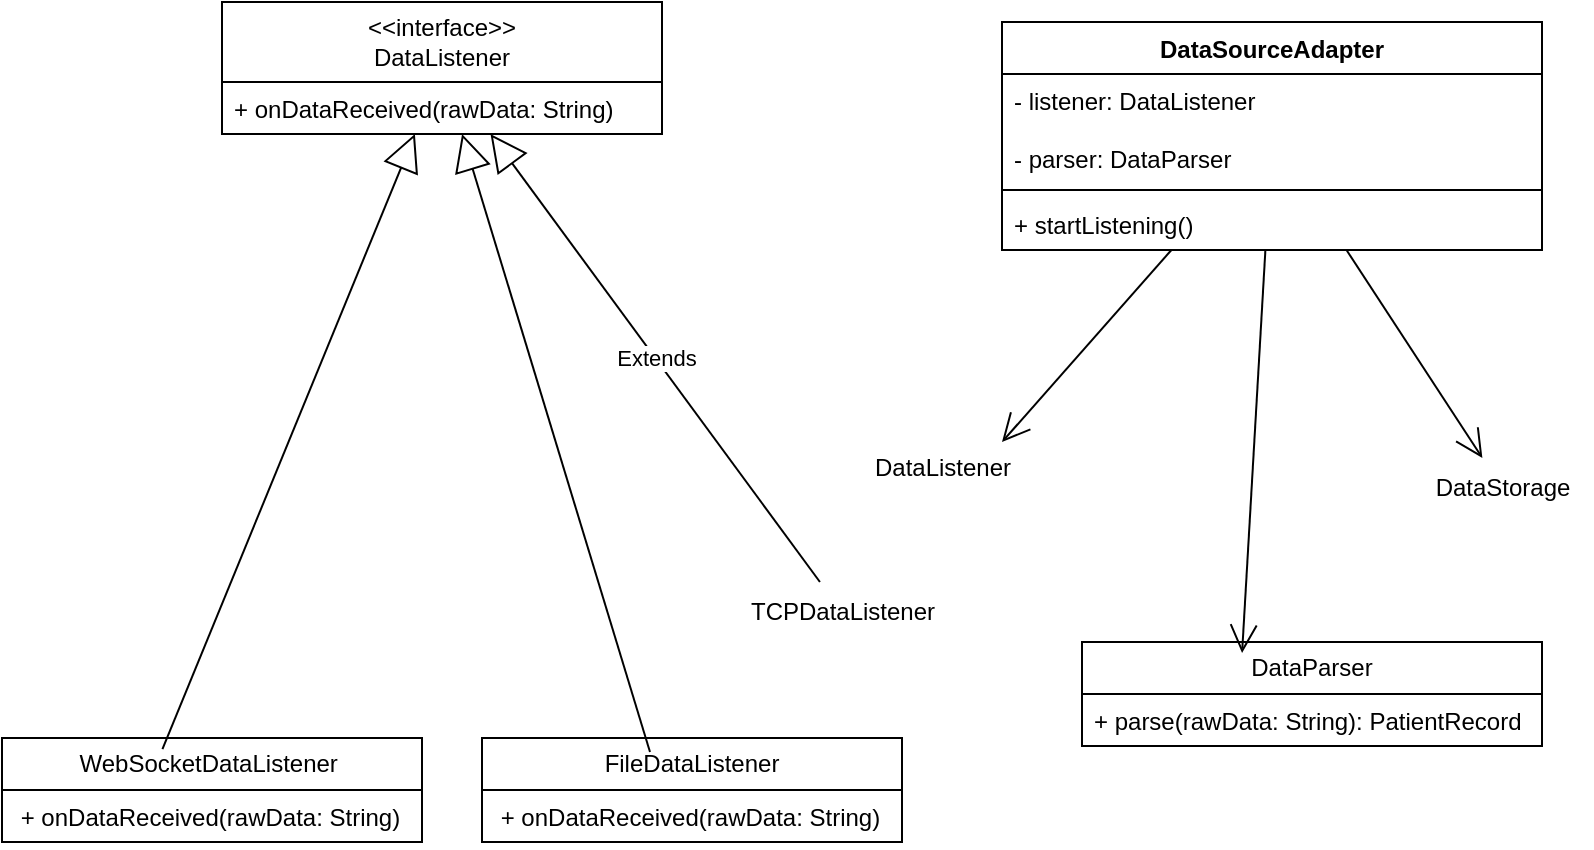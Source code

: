 <mxfile version="27.0.9">
  <diagram id="C5RBs43oDa-KdzZeNtuy" name="Page-1">
    <mxGraphModel dx="946" dy="563" grid="1" gridSize="10" guides="1" tooltips="1" connect="1" arrows="1" fold="1" page="1" pageScale="1" pageWidth="827" pageHeight="1169" math="0" shadow="0">
      <root>
        <mxCell id="WIyWlLk6GJQsqaUBKTNV-0" />
        <mxCell id="WIyWlLk6GJQsqaUBKTNV-1" parent="WIyWlLk6GJQsqaUBKTNV-0" />
        <mxCell id="zF9CBJ49sQ3NPbwAIvQL-0" value="&amp;lt;&amp;lt;interface&amp;gt;&amp;gt;&lt;div&gt;DataListener&lt;/div&gt;" style="swimlane;fontStyle=0;childLayout=stackLayout;horizontal=1;startSize=40;fillColor=none;horizontalStack=0;resizeParent=1;resizeParentMax=0;resizeLast=0;collapsible=1;marginBottom=0;whiteSpace=wrap;html=1;" vertex="1" parent="WIyWlLk6GJQsqaUBKTNV-1">
          <mxGeometry x="120" y="60" width="220" height="66" as="geometry" />
        </mxCell>
        <mxCell id="zF9CBJ49sQ3NPbwAIvQL-1" value="+ onDataReceived(rawData: String)" style="text;strokeColor=none;fillColor=none;align=left;verticalAlign=top;spacingLeft=4;spacingRight=4;overflow=hidden;rotatable=0;points=[[0,0.5],[1,0.5]];portConstraint=eastwest;whiteSpace=wrap;html=1;" vertex="1" parent="zF9CBJ49sQ3NPbwAIvQL-0">
          <mxGeometry y="40" width="220" height="26" as="geometry" />
        </mxCell>
        <mxCell id="zF9CBJ49sQ3NPbwAIvQL-4" value="WebSocketDataListener&amp;nbsp;" style="swimlane;fontStyle=0;childLayout=stackLayout;horizontal=1;startSize=26;fillColor=none;horizontalStack=0;resizeParent=1;resizeParentMax=0;resizeLast=0;collapsible=1;marginBottom=0;whiteSpace=wrap;html=1;" vertex="1" parent="WIyWlLk6GJQsqaUBKTNV-1">
          <mxGeometry x="10" y="428" width="210" height="52" as="geometry" />
        </mxCell>
        <mxCell id="zF9CBJ49sQ3NPbwAIvQL-5" value="&amp;nbsp;+ onDataReceived(rawData: String)" style="text;strokeColor=none;fillColor=none;align=left;verticalAlign=top;spacingLeft=4;spacingRight=4;overflow=hidden;rotatable=0;points=[[0,0.5],[1,0.5]];portConstraint=eastwest;whiteSpace=wrap;html=1;" vertex="1" parent="zF9CBJ49sQ3NPbwAIvQL-4">
          <mxGeometry y="26" width="210" height="26" as="geometry" />
        </mxCell>
        <mxCell id="zF9CBJ49sQ3NPbwAIvQL-8" value="DataSourceAdapter" style="swimlane;fontStyle=1;align=center;verticalAlign=top;childLayout=stackLayout;horizontal=1;startSize=26;horizontalStack=0;resizeParent=1;resizeParentMax=0;resizeLast=0;collapsible=1;marginBottom=0;whiteSpace=wrap;html=1;" vertex="1" parent="WIyWlLk6GJQsqaUBKTNV-1">
          <mxGeometry x="510" y="70" width="270" height="114" as="geometry" />
        </mxCell>
        <mxCell id="zF9CBJ49sQ3NPbwAIvQL-9" value="&lt;div&gt;- listener: DataListener&lt;/div&gt;&lt;div&gt;&lt;br&gt;&lt;/div&gt;&lt;div&gt;- parser: DataParser&lt;/div&gt;" style="text;strokeColor=none;fillColor=none;align=left;verticalAlign=top;spacingLeft=4;spacingRight=4;overflow=hidden;rotatable=0;points=[[0,0.5],[1,0.5]];portConstraint=eastwest;whiteSpace=wrap;html=1;" vertex="1" parent="zF9CBJ49sQ3NPbwAIvQL-8">
          <mxGeometry y="26" width="270" height="54" as="geometry" />
        </mxCell>
        <mxCell id="zF9CBJ49sQ3NPbwAIvQL-10" value="" style="line;strokeWidth=1;fillColor=none;align=left;verticalAlign=middle;spacingTop=-1;spacingLeft=3;spacingRight=3;rotatable=0;labelPosition=right;points=[];portConstraint=eastwest;strokeColor=inherit;" vertex="1" parent="zF9CBJ49sQ3NPbwAIvQL-8">
          <mxGeometry y="80" width="270" height="8" as="geometry" />
        </mxCell>
        <mxCell id="zF9CBJ49sQ3NPbwAIvQL-11" value="+ startListening()" style="text;strokeColor=none;fillColor=none;align=left;verticalAlign=top;spacingLeft=4;spacingRight=4;overflow=hidden;rotatable=0;points=[[0,0.5],[1,0.5]];portConstraint=eastwest;whiteSpace=wrap;html=1;" vertex="1" parent="zF9CBJ49sQ3NPbwAIvQL-8">
          <mxGeometry y="88" width="270" height="26" as="geometry" />
        </mxCell>
        <mxCell id="zF9CBJ49sQ3NPbwAIvQL-17" value="" style="endArrow=block;endSize=16;endFill=0;html=1;rounded=0;exitX=0.382;exitY=0.106;exitDx=0;exitDy=0;exitPerimeter=0;" edge="1" parent="WIyWlLk6GJQsqaUBKTNV-1" source="zF9CBJ49sQ3NPbwAIvQL-4" target="zF9CBJ49sQ3NPbwAIvQL-0">
          <mxGeometry width="160" relative="1" as="geometry">
            <mxPoint x="380" y="410" as="sourcePoint" />
            <mxPoint x="404" y="220" as="targetPoint" />
          </mxGeometry>
        </mxCell>
        <mxCell id="zF9CBJ49sQ3NPbwAIvQL-20" value="FileDataListener" style="swimlane;fontStyle=0;childLayout=stackLayout;horizontal=1;startSize=26;fillColor=none;horizontalStack=0;resizeParent=1;resizeParentMax=0;resizeLast=0;collapsible=1;marginBottom=0;whiteSpace=wrap;html=1;" vertex="1" parent="WIyWlLk6GJQsqaUBKTNV-1">
          <mxGeometry x="250" y="428" width="210" height="52" as="geometry" />
        </mxCell>
        <mxCell id="zF9CBJ49sQ3NPbwAIvQL-21" value="&lt;div&gt;&amp;nbsp;+ onDataReceived(rawData: String)&lt;/div&gt;&lt;div&gt;&lt;br&gt;&lt;/div&gt;" style="text;strokeColor=none;fillColor=none;align=left;verticalAlign=top;spacingLeft=4;spacingRight=4;overflow=hidden;rotatable=0;points=[[0,0.5],[1,0.5]];portConstraint=eastwest;whiteSpace=wrap;html=1;" vertex="1" parent="zF9CBJ49sQ3NPbwAIvQL-20">
          <mxGeometry y="26" width="210" height="26" as="geometry" />
        </mxCell>
        <mxCell id="zF9CBJ49sQ3NPbwAIvQL-22" value="DataParser" style="swimlane;fontStyle=0;childLayout=stackLayout;horizontal=1;startSize=26;fillColor=none;horizontalStack=0;resizeParent=1;resizeParentMax=0;resizeLast=0;collapsible=1;marginBottom=0;whiteSpace=wrap;html=1;" vertex="1" parent="WIyWlLk6GJQsqaUBKTNV-1">
          <mxGeometry x="550" y="380" width="230" height="52" as="geometry" />
        </mxCell>
        <mxCell id="zF9CBJ49sQ3NPbwAIvQL-23" value="&lt;div&gt;+ parse(rawData: String): PatientRecord&lt;/div&gt;" style="text;strokeColor=none;fillColor=none;align=left;verticalAlign=top;spacingLeft=4;spacingRight=4;overflow=hidden;rotatable=0;points=[[0,0.5],[1,0.5]];portConstraint=eastwest;whiteSpace=wrap;html=1;" vertex="1" parent="zF9CBJ49sQ3NPbwAIvQL-22">
          <mxGeometry y="26" width="230" height="26" as="geometry" />
        </mxCell>
        <mxCell id="zF9CBJ49sQ3NPbwAIvQL-24" value="Extends" style="endArrow=block;endSize=16;endFill=0;html=1;rounded=0;" edge="1" parent="WIyWlLk6GJQsqaUBKTNV-1" source="zF9CBJ49sQ3NPbwAIvQL-25" target="zF9CBJ49sQ3NPbwAIvQL-0">
          <mxGeometry width="160" relative="1" as="geometry">
            <mxPoint x="430" y="350" as="sourcePoint" />
            <mxPoint x="460" y="290" as="targetPoint" />
          </mxGeometry>
        </mxCell>
        <mxCell id="zF9CBJ49sQ3NPbwAIvQL-26" value="" style="endArrow=block;endSize=16;endFill=0;html=1;rounded=0;" edge="1" parent="WIyWlLk6GJQsqaUBKTNV-1" target="zF9CBJ49sQ3NPbwAIvQL-25">
          <mxGeometry width="160" relative="1" as="geometry">
            <mxPoint x="430" y="350" as="sourcePoint" />
            <mxPoint x="439" y="156" as="targetPoint" />
          </mxGeometry>
        </mxCell>
        <mxCell id="zF9CBJ49sQ3NPbwAIvQL-25" value="TCPDataListener" style="text;html=1;align=center;verticalAlign=middle;resizable=0;points=[];autosize=1;strokeColor=none;fillColor=none;" vertex="1" parent="WIyWlLk6GJQsqaUBKTNV-1">
          <mxGeometry x="370" y="350" width="120" height="30" as="geometry" />
        </mxCell>
        <mxCell id="zF9CBJ49sQ3NPbwAIvQL-27" value="" style="endArrow=block;endSize=16;endFill=0;html=1;rounded=0;exitX=0.4;exitY=0.135;exitDx=0;exitDy=0;exitPerimeter=0;" edge="1" parent="WIyWlLk6GJQsqaUBKTNV-1" source="zF9CBJ49sQ3NPbwAIvQL-20" target="zF9CBJ49sQ3NPbwAIvQL-0">
          <mxGeometry width="160" relative="1" as="geometry">
            <mxPoint x="330" y="598" as="sourcePoint" />
            <mxPoint x="643" y="320" as="targetPoint" />
          </mxGeometry>
        </mxCell>
        <mxCell id="zF9CBJ49sQ3NPbwAIvQL-28" value="" style="endArrow=open;endFill=1;endSize=12;html=1;rounded=0;entryX=0.348;entryY=0.106;entryDx=0;entryDy=0;entryPerimeter=0;" edge="1" parent="WIyWlLk6GJQsqaUBKTNV-1" source="zF9CBJ49sQ3NPbwAIvQL-8" target="zF9CBJ49sQ3NPbwAIvQL-22">
          <mxGeometry width="160" relative="1" as="geometry">
            <mxPoint x="550" y="240" as="sourcePoint" />
            <mxPoint x="710" y="240" as="targetPoint" />
          </mxGeometry>
        </mxCell>
        <mxCell id="zF9CBJ49sQ3NPbwAIvQL-29" value="" style="endArrow=open;endFill=1;endSize=12;html=1;rounded=0;" edge="1" parent="WIyWlLk6GJQsqaUBKTNV-1" source="zF9CBJ49sQ3NPbwAIvQL-8">
          <mxGeometry width="160" relative="1" as="geometry">
            <mxPoint x="300" y="310" as="sourcePoint" />
            <mxPoint x="510" y="280" as="targetPoint" />
          </mxGeometry>
        </mxCell>
        <mxCell id="zF9CBJ49sQ3NPbwAIvQL-30" value="DataListener" style="text;html=1;align=center;verticalAlign=middle;resizable=0;points=[];autosize=1;strokeColor=none;fillColor=none;" vertex="1" parent="WIyWlLk6GJQsqaUBKTNV-1">
          <mxGeometry x="435" y="278" width="90" height="30" as="geometry" />
        </mxCell>
        <mxCell id="zF9CBJ49sQ3NPbwAIvQL-31" value="DataStorage" style="text;html=1;align=center;verticalAlign=middle;resizable=0;points=[];autosize=1;strokeColor=none;fillColor=none;" vertex="1" parent="WIyWlLk6GJQsqaUBKTNV-1">
          <mxGeometry x="715" y="288" width="90" height="30" as="geometry" />
        </mxCell>
        <mxCell id="zF9CBJ49sQ3NPbwAIvQL-32" value="" style="endArrow=open;endFill=1;endSize=12;html=1;rounded=0;" edge="1" parent="WIyWlLk6GJQsqaUBKTNV-1" source="zF9CBJ49sQ3NPbwAIvQL-8" target="zF9CBJ49sQ3NPbwAIvQL-31">
          <mxGeometry width="160" relative="1" as="geometry">
            <mxPoint x="775" y="240" as="sourcePoint" />
            <mxPoint x="690" y="336" as="targetPoint" />
          </mxGeometry>
        </mxCell>
      </root>
    </mxGraphModel>
  </diagram>
</mxfile>
